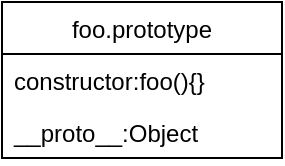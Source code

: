 <mxfile version="12.5.5" type="github"><diagram id="3qr88AeW4Zb3W9bpypU1" name="第 1 页"><mxGraphModel dx="1264" dy="542" grid="1" gridSize="10" guides="1" tooltips="1" connect="1" arrows="1" fold="1" page="1" pageScale="1" pageWidth="2339" pageHeight="3300" math="0" shadow="0"><root><mxCell id="0"/><mxCell id="1" parent="0"/><mxCell id="5QavxFThhsa5XHhYMSOy-2" value="foo.prototype" style="swimlane;fontStyle=0;childLayout=stackLayout;horizontal=1;startSize=26;fillColor=none;horizontalStack=0;resizeParent=1;resizeParentMax=0;resizeLast=0;collapsible=1;marginBottom=0;" vertex="1" parent="1"><mxGeometry x="20" y="20" width="140" height="78" as="geometry"/></mxCell><mxCell id="5QavxFThhsa5XHhYMSOy-3" value="constructor:foo(){}" style="text;strokeColor=none;fillColor=none;align=left;verticalAlign=top;spacingLeft=4;spacingRight=4;overflow=hidden;rotatable=0;points=[[0,0.5],[1,0.5]];portConstraint=eastwest;" vertex="1" parent="5QavxFThhsa5XHhYMSOy-2"><mxGeometry y="26" width="140" height="26" as="geometry"/></mxCell><mxCell id="5QavxFThhsa5XHhYMSOy-4" value="__proto__:Object" style="text;strokeColor=none;fillColor=none;align=left;verticalAlign=top;spacingLeft=4;spacingRight=4;overflow=hidden;rotatable=0;points=[[0,0.5],[1,0.5]];portConstraint=eastwest;" vertex="1" parent="5QavxFThhsa5XHhYMSOy-2"><mxGeometry y="52" width="140" height="26" as="geometry"/></mxCell></root></mxGraphModel></diagram></mxfile>